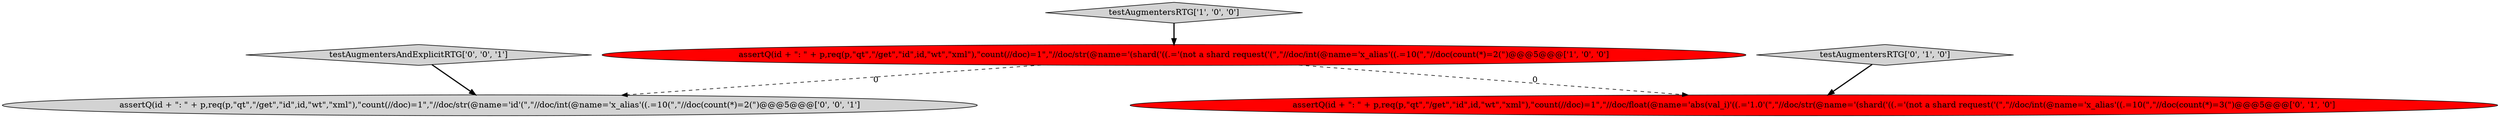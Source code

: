 digraph {
0 [style = filled, label = "testAugmentersRTG['1', '0', '0']", fillcolor = lightgray, shape = diamond image = "AAA0AAABBB1BBB"];
2 [style = filled, label = "testAugmentersRTG['0', '1', '0']", fillcolor = lightgray, shape = diamond image = "AAA0AAABBB2BBB"];
4 [style = filled, label = "assertQ(id + \": \" + p,req(p,\"qt\",\"/get\",\"id\",id,\"wt\",\"xml\"),\"count(//doc)=1\",\"//doc/str(@name='id'(\",\"//doc/int(@name='x_alias'((.=10(\",\"//doc(count(*)=2(\")@@@5@@@['0', '0', '1']", fillcolor = lightgray, shape = ellipse image = "AAA0AAABBB3BBB"];
5 [style = filled, label = "testAugmentersAndExplicitRTG['0', '0', '1']", fillcolor = lightgray, shape = diamond image = "AAA0AAABBB3BBB"];
1 [style = filled, label = "assertQ(id + \": \" + p,req(p,\"qt\",\"/get\",\"id\",id,\"wt\",\"xml\"),\"count(//doc)=1\",\"//doc/str(@name='(shard('((.='(not a shard request('(\",\"//doc/int(@name='x_alias'((.=10(\",\"//doc(count(*)=2(\")@@@5@@@['1', '0', '0']", fillcolor = red, shape = ellipse image = "AAA1AAABBB1BBB"];
3 [style = filled, label = "assertQ(id + \": \" + p,req(p,\"qt\",\"/get\",\"id\",id,\"wt\",\"xml\"),\"count(//doc)=1\",\"//doc/float(@name='abs(val_i)'((.='1.0'(\",\"//doc/str(@name='(shard('((.='(not a shard request('(\",\"//doc/int(@name='x_alias'((.=10(\",\"//doc(count(*)=3(\")@@@5@@@['0', '1', '0']", fillcolor = red, shape = ellipse image = "AAA1AAABBB2BBB"];
1->4 [style = dashed, label="0"];
1->3 [style = dashed, label="0"];
0->1 [style = bold, label=""];
5->4 [style = bold, label=""];
2->3 [style = bold, label=""];
}
